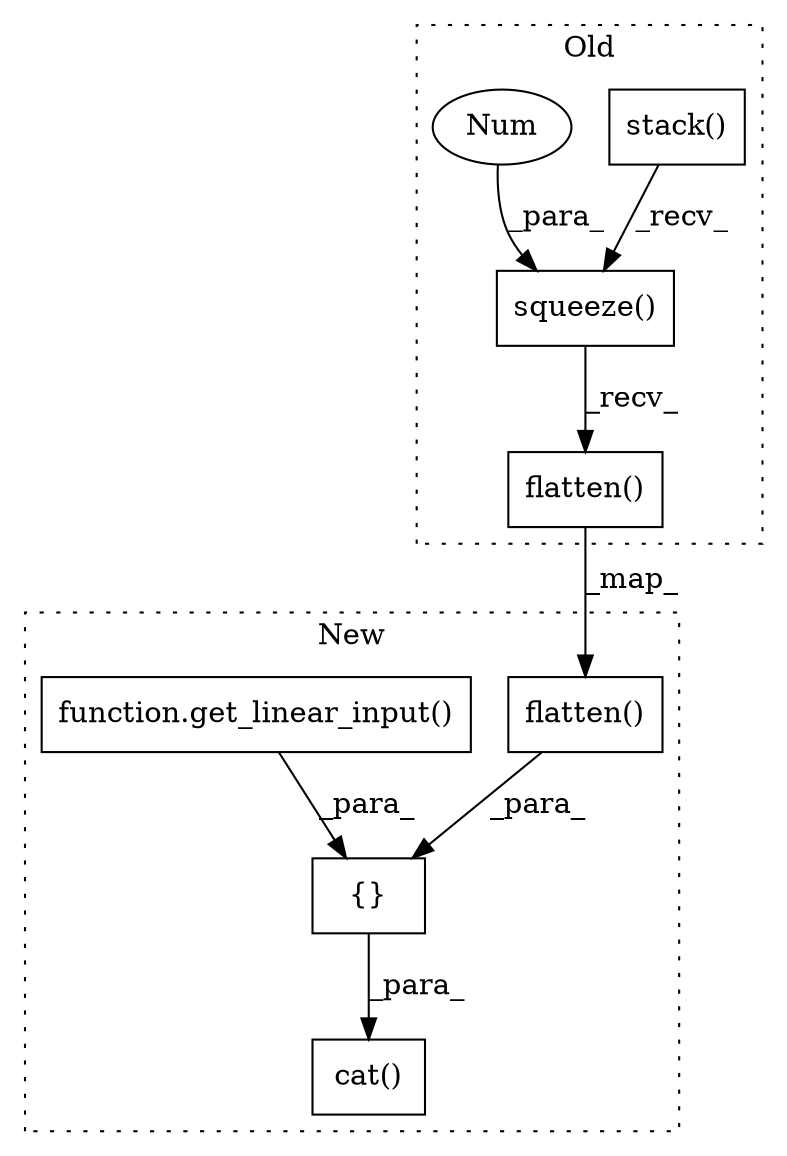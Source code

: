 digraph G {
subgraph cluster0 {
1 [label="stack()" a="75" s="1765,1792" l="12,8" shape="box"];
4 [label="flatten()" a="75" s="2066" l="32" shape="box"];
7 [label="squeeze()" a="75" s="1765,1810" l="44,1" shape="box"];
8 [label="Num" a="76" s="1809" l="1" shape="ellipse"];
label = "Old";
style="dotted";
}
subgraph cluster1 {
2 [label="{}" a="59" s="2127,2152" l="1,0" shape="box"];
3 [label="flatten()" a="75" s="2053" l="32" shape="box"];
5 [label="function.get_linear_input()" a="75" s="1989,2025" l="17,1" shape="box"];
6 [label="cat()" a="75" s="2117,2153" l="10,8" shape="box"];
label = "New";
style="dotted";
}
1 -> 7 [label="_recv_"];
2 -> 6 [label="_para_"];
3 -> 2 [label="_para_"];
4 -> 3 [label="_map_"];
5 -> 2 [label="_para_"];
7 -> 4 [label="_recv_"];
8 -> 7 [label="_para_"];
}
